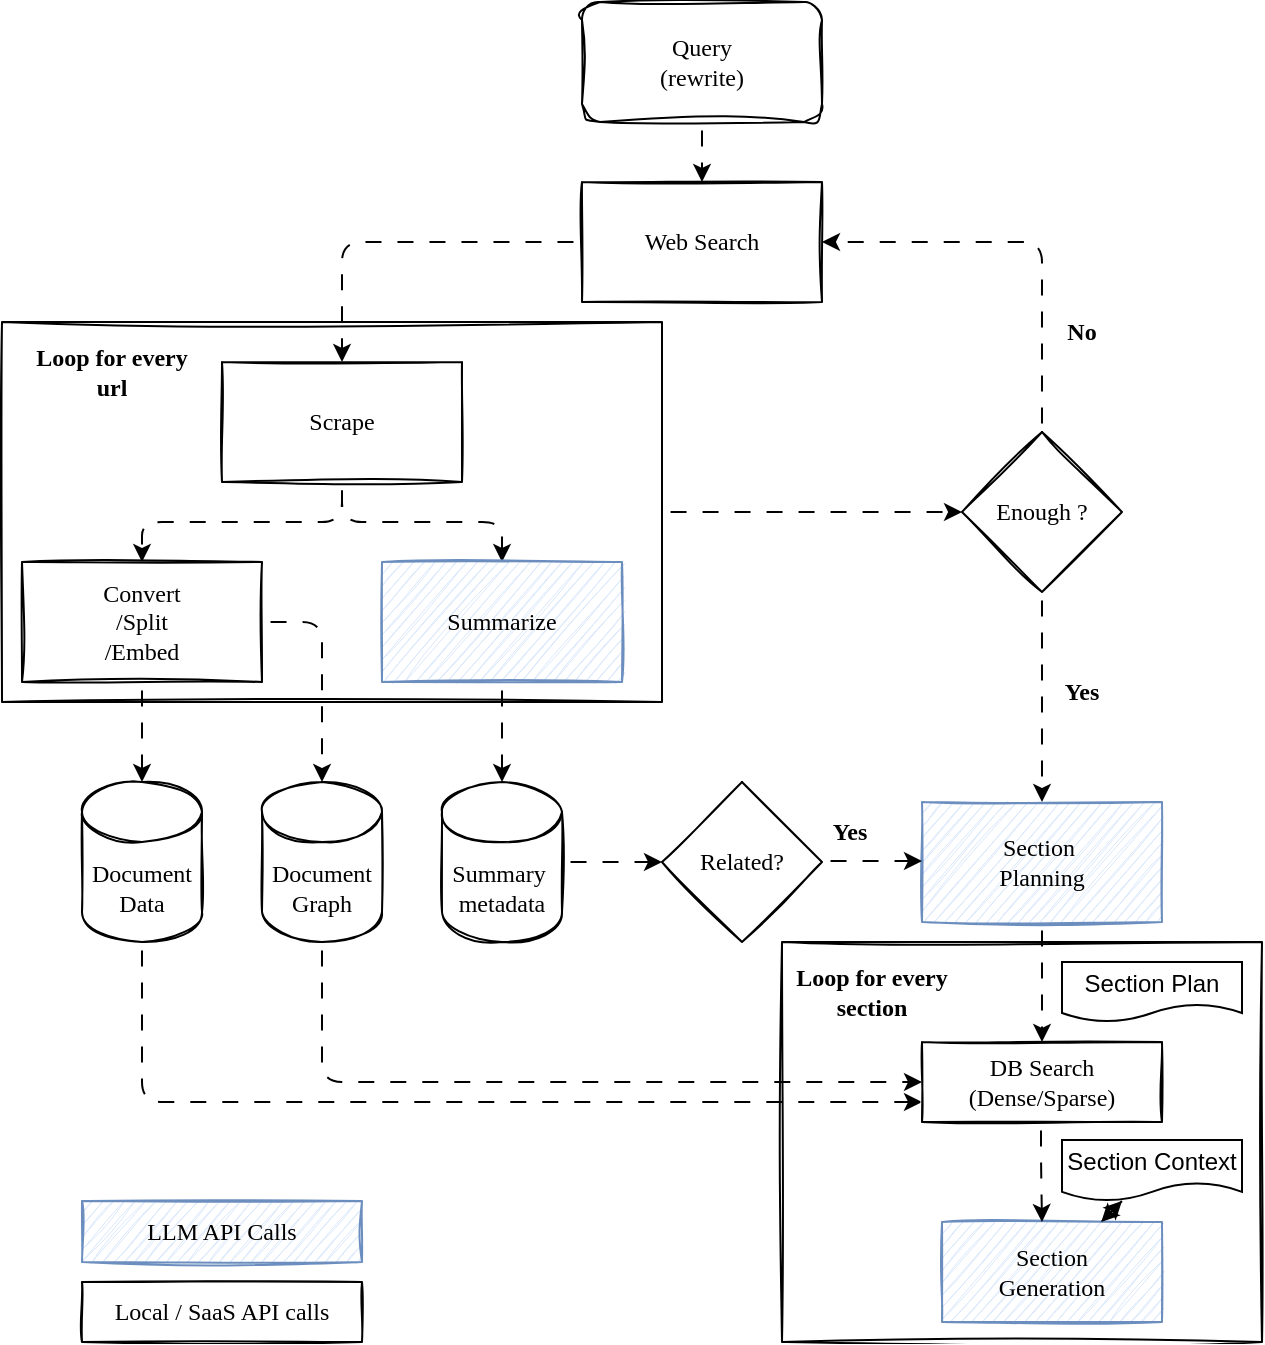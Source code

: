 <mxfile>
    <diagram id="S7sYHaOpOqWzH8N34Rri" name="第 1 页">
        <mxGraphModel dx="354" dy="412" grid="1" gridSize="10" guides="1" tooltips="1" connect="1" arrows="1" fold="1" page="1" pageScale="1" pageWidth="827" pageHeight="1169" math="0" shadow="0">
            <root>
                <mxCell id="0"/>
                <mxCell id="1" parent="0"/>
                <mxCell id="35" style="edgeStyle=orthogonalEdgeStyle;html=1;exitX=1;exitY=0.5;exitDx=0;exitDy=0;entryX=0;entryY=0.5;entryDx=0;entryDy=0;fontFamily=Georgia;flowAnimation=1;" parent="1" source="31" target="15" edge="1">
                    <mxGeometry relative="1" as="geometry"/>
                </mxCell>
                <mxCell id="31" value="" style="rounded=0;whiteSpace=wrap;html=1;sketch=1;fontFamily=Georgia;" parent="1" vertex="1">
                    <mxGeometry x="20" y="160" width="330" height="190" as="geometry"/>
                </mxCell>
                <mxCell id="22" value="" style="rounded=0;whiteSpace=wrap;html=1;sketch=1;fontFamily=Georgia;" parent="1" vertex="1">
                    <mxGeometry x="410" y="470" width="240" height="200" as="geometry"/>
                </mxCell>
                <mxCell id="24" style="edgeStyle=none;html=1;exitX=0.5;exitY=1;exitDx=0;exitDy=0;entryX=0.5;entryY=0;entryDx=0;entryDy=0;fontFamily=Georgia;orthogonalLoop=0;flowAnimation=1;" parent="1" source="10" target="11" edge="1">
                    <mxGeometry relative="1" as="geometry"/>
                </mxCell>
                <mxCell id="10" value="Query&lt;br&gt;(rewrite)" style="rounded=1;whiteSpace=wrap;html=1;fontFamily=Georgia;sketch=1;curveFitting=1;jiggle=2;" parent="1" vertex="1">
                    <mxGeometry x="310" width="120" height="60" as="geometry"/>
                </mxCell>
                <mxCell id="25" style="edgeStyle=orthogonalEdgeStyle;html=1;exitX=0;exitY=0.5;exitDx=0;exitDy=0;entryX=0.5;entryY=0;entryDx=0;entryDy=0;fontFamily=Georgia;flowAnimation=1;" parent="1" source="11" target="12" edge="1">
                    <mxGeometry relative="1" as="geometry"/>
                </mxCell>
                <mxCell id="11" value="Web Search" style="rounded=0;whiteSpace=wrap;html=1;sketch=1;fontFamily=Georgia;" parent="1" vertex="1">
                    <mxGeometry x="310" y="90" width="120" height="60" as="geometry"/>
                </mxCell>
                <mxCell id="26" style="edgeStyle=orthogonalEdgeStyle;html=1;exitX=0.5;exitY=1;exitDx=0;exitDy=0;fontFamily=Georgia;flowAnimation=1;" parent="1" source="12" target="13" edge="1">
                    <mxGeometry relative="1" as="geometry"/>
                </mxCell>
                <mxCell id="27" style="edgeStyle=orthogonalEdgeStyle;html=1;exitX=0.5;exitY=1;exitDx=0;exitDy=0;fontFamily=Georgia;flowAnimation=1;" parent="1" source="12" target="14" edge="1">
                    <mxGeometry relative="1" as="geometry"/>
                </mxCell>
                <mxCell id="12" value="Scrape" style="rounded=0;whiteSpace=wrap;html=1;sketch=1;fontFamily=Georgia;" parent="1" vertex="1">
                    <mxGeometry x="130" y="180" width="120" height="60" as="geometry"/>
                </mxCell>
                <mxCell id="28" style="edgeStyle=orthogonalEdgeStyle;html=1;exitX=0.5;exitY=1;exitDx=0;exitDy=0;fontFamily=Georgia;flowAnimation=1;" parent="1" source="13" target="16" edge="1">
                    <mxGeometry relative="1" as="geometry"/>
                </mxCell>
                <mxCell id="29" style="edgeStyle=orthogonalEdgeStyle;html=1;exitX=1;exitY=0.5;exitDx=0;exitDy=0;fontFamily=Georgia;flowAnimation=1;" parent="1" source="13" target="18" edge="1">
                    <mxGeometry relative="1" as="geometry"/>
                </mxCell>
                <mxCell id="13" value="Convert&lt;br&gt;/Split&lt;br&gt;/Embed" style="rounded=0;whiteSpace=wrap;html=1;sketch=1;fontFamily=Georgia;" parent="1" vertex="1">
                    <mxGeometry x="30" y="280" width="120" height="60" as="geometry"/>
                </mxCell>
                <mxCell id="30" style="edgeStyle=orthogonalEdgeStyle;html=1;exitX=0.5;exitY=1;exitDx=0;exitDy=0;fontFamily=Georgia;flowAnimation=1;" parent="1" source="14" target="17" edge="1">
                    <mxGeometry relative="1" as="geometry"/>
                </mxCell>
                <mxCell id="14" value="Summarize" style="rounded=0;whiteSpace=wrap;html=1;sketch=1;fontFamily=Georgia;fillStyle=auto;fillColor=#dae8fc;strokeColor=#6c8ebf;gradientColor=none;" parent="1" vertex="1">
                    <mxGeometry x="210" y="280" width="120" height="60" as="geometry"/>
                </mxCell>
                <mxCell id="33" style="edgeStyle=orthogonalEdgeStyle;html=1;exitX=0.5;exitY=0;exitDx=0;exitDy=0;entryX=1;entryY=0.5;entryDx=0;entryDy=0;fontFamily=Georgia;flowAnimation=1;" parent="1" source="15" target="11" edge="1">
                    <mxGeometry relative="1" as="geometry"/>
                </mxCell>
                <mxCell id="36" style="edgeStyle=orthogonalEdgeStyle;html=1;exitX=0.5;exitY=1;exitDx=0;exitDy=0;entryX=0.5;entryY=0;entryDx=0;entryDy=0;fontFamily=Georgia;flowAnimation=1;" parent="1" source="15" target="21" edge="1">
                    <mxGeometry relative="1" as="geometry"/>
                </mxCell>
                <mxCell id="15" value="Enough ?" style="rhombus;whiteSpace=wrap;html=1;sketch=1;fontFamily=Georgia;" parent="1" vertex="1">
                    <mxGeometry x="500" y="215" width="80" height="80" as="geometry"/>
                </mxCell>
                <mxCell id="40" style="edgeStyle=orthogonalEdgeStyle;html=1;exitX=0.5;exitY=1;exitDx=0;exitDy=0;exitPerimeter=0;entryX=0;entryY=0.75;entryDx=0;entryDy=0;fontFamily=Georgia;flowAnimation=1;" parent="1" source="16" target="19" edge="1">
                    <mxGeometry relative="1" as="geometry">
                        <Array as="points">
                            <mxPoint x="90" y="550"/>
                        </Array>
                    </mxGeometry>
                </mxCell>
                <mxCell id="16" value="Document&lt;br&gt;Data" style="shape=cylinder3;whiteSpace=wrap;html=1;boundedLbl=1;backgroundOutline=1;size=15;sketch=1;fontFamily=Georgia;" parent="1" vertex="1">
                    <mxGeometry x="60" y="390" width="60" height="80" as="geometry"/>
                </mxCell>
                <mxCell id="37" style="edgeStyle=orthogonalEdgeStyle;html=1;exitX=1;exitY=0.5;exitDx=0;exitDy=0;exitPerimeter=0;entryX=0;entryY=0.5;entryDx=0;entryDy=0;fontFamily=Georgia;flowAnimation=1;" parent="1" source="17" target="49" edge="1">
                    <mxGeometry relative="1" as="geometry"/>
                </mxCell>
                <mxCell id="17" value="Summary&amp;nbsp;&lt;br&gt;metadata" style="shape=cylinder3;whiteSpace=wrap;html=1;boundedLbl=1;backgroundOutline=1;size=15;sketch=1;fontFamily=Georgia;" parent="1" vertex="1">
                    <mxGeometry x="240" y="390" width="60" height="80" as="geometry"/>
                </mxCell>
                <mxCell id="39" style="edgeStyle=orthogonalEdgeStyle;html=1;exitX=0.5;exitY=1;exitDx=0;exitDy=0;exitPerimeter=0;entryX=0;entryY=0.5;entryDx=0;entryDy=0;fontFamily=Georgia;flowAnimation=1;" parent="1" source="18" target="19" edge="1">
                    <mxGeometry relative="1" as="geometry">
                        <Array as="points">
                            <mxPoint x="180" y="540"/>
                        </Array>
                    </mxGeometry>
                </mxCell>
                <mxCell id="18" value="Document&lt;br&gt;Graph" style="shape=cylinder3;whiteSpace=wrap;html=1;boundedLbl=1;backgroundOutline=1;size=15;sketch=1;fontFamily=Georgia;" parent="1" vertex="1">
                    <mxGeometry x="150" y="390" width="60" height="80" as="geometry"/>
                </mxCell>
                <mxCell id="19" value="DB Search&lt;br&gt;(Dense/Sparse)" style="rounded=0;whiteSpace=wrap;html=1;sketch=1;fontFamily=Georgia;" parent="1" vertex="1">
                    <mxGeometry x="480" y="520" width="120" height="40" as="geometry"/>
                </mxCell>
                <mxCell id="56" value="" style="edgeStyle=none;html=1;dashed=1;dashPattern=8 8;" edge="1" parent="1" source="20" target="45">
                    <mxGeometry relative="1" as="geometry"/>
                </mxCell>
                <mxCell id="20" value="Section&lt;br&gt;Generation" style="rounded=0;whiteSpace=wrap;html=1;sketch=1;fontFamily=Georgia;fillColor=#dae8fc;strokeColor=#6c8ebf;gradientColor=none;" parent="1" vertex="1">
                    <mxGeometry x="490" y="610" width="110" height="50" as="geometry"/>
                </mxCell>
                <mxCell id="38" style="edgeStyle=orthogonalEdgeStyle;html=1;exitX=0.5;exitY=1;exitDx=0;exitDy=0;entryX=0.5;entryY=0;entryDx=0;entryDy=0;fontFamily=Georgia;flowAnimation=1;" parent="1" source="21" target="19" edge="1">
                    <mxGeometry relative="1" as="geometry"/>
                </mxCell>
                <mxCell id="21" value="Section&amp;nbsp;&lt;br&gt;Planning" style="rounded=0;whiteSpace=wrap;html=1;sketch=1;fontFamily=Georgia;fillColor=#dae8fc;strokeColor=#6c8ebf;gradientColor=none;" parent="1" vertex="1">
                    <mxGeometry x="480" y="400" width="120" height="60" as="geometry"/>
                </mxCell>
                <mxCell id="23" value="Loop for every section" style="text;html=1;strokeColor=none;fillColor=none;align=center;verticalAlign=middle;whiteSpace=wrap;rounded=0;sketch=1;fontFamily=Georgia;fontStyle=1" parent="1" vertex="1">
                    <mxGeometry x="410" y="480" width="90" height="30" as="geometry"/>
                </mxCell>
                <mxCell id="34" value="&lt;b&gt;No&lt;/b&gt;" style="text;html=1;strokeColor=none;fillColor=none;align=center;verticalAlign=middle;whiteSpace=wrap;rounded=0;sketch=1;fontFamily=Georgia;" parent="1" vertex="1">
                    <mxGeometry x="530" y="150" width="60" height="30" as="geometry"/>
                </mxCell>
                <mxCell id="42" value="&lt;b&gt;Yes&lt;/b&gt;" style="text;html=1;strokeColor=none;fillColor=none;align=center;verticalAlign=middle;whiteSpace=wrap;rounded=0;sketch=1;fontFamily=Georgia;" parent="1" vertex="1">
                    <mxGeometry x="530" y="330" width="60" height="30" as="geometry"/>
                </mxCell>
                <mxCell id="44" value="Section Plan" style="shape=document;whiteSpace=wrap;html=1;boundedLbl=1;" parent="1" vertex="1">
                    <mxGeometry x="550" y="480" width="90" height="30" as="geometry"/>
                </mxCell>
                <mxCell id="57" value="" style="edgeStyle=none;html=1;dashed=1;dashPattern=8 8;" edge="1" parent="1" source="45" target="20">
                    <mxGeometry relative="1" as="geometry"/>
                </mxCell>
                <mxCell id="45" value="Section Context" style="shape=document;whiteSpace=wrap;html=1;boundedLbl=1;" parent="1" vertex="1">
                    <mxGeometry x="550" y="569" width="90" height="30.5" as="geometry"/>
                </mxCell>
                <mxCell id="46" value="LLM API Calls" style="rounded=0;whiteSpace=wrap;html=1;sketch=1;fontFamily=Georgia;fillColor=#dae8fc;strokeColor=#6c8ebf;gradientColor=none;" parent="1" vertex="1">
                    <mxGeometry x="60" y="599.5" width="140" height="30.5" as="geometry"/>
                </mxCell>
                <mxCell id="47" value="Local / SaaS API calls" style="rounded=0;whiteSpace=wrap;html=1;sketch=1;fontFamily=Georgia;" parent="1" vertex="1">
                    <mxGeometry x="60" y="640" width="140" height="30" as="geometry"/>
                </mxCell>
                <mxCell id="48" value="Loop for every url" style="text;html=1;strokeColor=none;fillColor=none;align=center;verticalAlign=middle;whiteSpace=wrap;rounded=0;sketch=1;fontFamily=Georgia;fontStyle=1" parent="1" vertex="1">
                    <mxGeometry x="30" y="170" width="90" height="30" as="geometry"/>
                </mxCell>
                <mxCell id="49" value="Related?" style="rhombus;whiteSpace=wrap;html=1;sketch=1;fontFamily=Georgia;" parent="1" vertex="1">
                    <mxGeometry x="350" y="390" width="80" height="80" as="geometry"/>
                </mxCell>
                <mxCell id="51" style="edgeStyle=orthogonalEdgeStyle;html=1;exitX=1;exitY=0.5;exitDx=0;exitDy=0;exitPerimeter=0;entryX=0;entryY=0.5;entryDx=0;entryDy=0;fontFamily=Georgia;flowAnimation=1;" parent="1" edge="1">
                    <mxGeometry relative="1" as="geometry">
                        <mxPoint x="430" y="429.5" as="sourcePoint"/>
                        <mxPoint x="480" y="429.5" as="targetPoint"/>
                    </mxGeometry>
                </mxCell>
                <mxCell id="52" value="&lt;b&gt;Yes&lt;/b&gt;" style="text;html=1;strokeColor=none;fillColor=none;align=center;verticalAlign=middle;whiteSpace=wrap;rounded=0;sketch=1;fontFamily=Georgia;" parent="1" vertex="1">
                    <mxGeometry x="414" y="400" width="60" height="30" as="geometry"/>
                </mxCell>
                <mxCell id="55" style="edgeStyle=orthogonalEdgeStyle;html=1;exitX=0.5;exitY=1;exitDx=0;exitDy=0;fontFamily=Georgia;flowAnimation=1;" edge="1" parent="1">
                    <mxGeometry relative="1" as="geometry">
                        <mxPoint x="539.5" y="560" as="sourcePoint"/>
                        <mxPoint x="540" y="610" as="targetPoint"/>
                        <Array as="points">
                            <mxPoint x="540" y="580"/>
                            <mxPoint x="540" y="580"/>
                        </Array>
                    </mxGeometry>
                </mxCell>
            </root>
        </mxGraphModel>
    </diagram>
</mxfile>